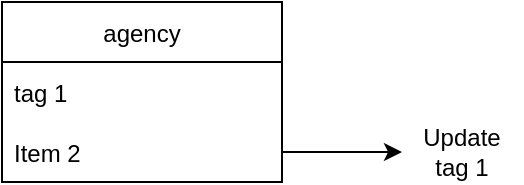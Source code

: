 <mxfile version="20.2.1" type="github">
  <diagram id="pMBBul6f_d_Qe1jMEzPH" name="Page-1">
    <mxGraphModel dx="1328" dy="594" grid="0" gridSize="10" guides="1" tooltips="1" connect="1" arrows="1" fold="1" page="1" pageScale="1" pageWidth="4681" pageHeight="3300" math="0" shadow="0">
      <root>
        <mxCell id="0" />
        <mxCell id="1" parent="0" />
        <mxCell id="woKHRuvvn5QKjZrDq-fE-1" value="agency" style="swimlane;fontStyle=0;childLayout=stackLayout;horizontal=1;startSize=30;horizontalStack=0;resizeParent=1;resizeParentMax=0;resizeLast=0;collapsible=1;marginBottom=0;" vertex="1" parent="1">
          <mxGeometry x="160" y="160" width="140" height="90" as="geometry" />
        </mxCell>
        <mxCell id="woKHRuvvn5QKjZrDq-fE-2" value="tag 1" style="text;strokeColor=none;fillColor=none;align=left;verticalAlign=middle;spacingLeft=4;spacingRight=4;overflow=hidden;points=[[0,0.5],[1,0.5]];portConstraint=eastwest;rotatable=0;" vertex="1" parent="woKHRuvvn5QKjZrDq-fE-1">
          <mxGeometry y="30" width="140" height="30" as="geometry" />
        </mxCell>
        <mxCell id="woKHRuvvn5QKjZrDq-fE-3" value="Item 2" style="text;strokeColor=none;fillColor=none;align=left;verticalAlign=middle;spacingLeft=4;spacingRight=4;overflow=hidden;points=[[0,0.5],[1,0.5]];portConstraint=eastwest;rotatable=0;" vertex="1" parent="woKHRuvvn5QKjZrDq-fE-1">
          <mxGeometry y="60" width="140" height="30" as="geometry" />
        </mxCell>
        <mxCell id="woKHRuvvn5QKjZrDq-fE-5" value="Update tag 1" style="text;html=1;strokeColor=none;fillColor=none;align=center;verticalAlign=middle;whiteSpace=wrap;rounded=0;" vertex="1" parent="1">
          <mxGeometry x="360" y="220" width="60" height="30" as="geometry" />
        </mxCell>
        <mxCell id="woKHRuvvn5QKjZrDq-fE-6" style="edgeStyle=orthogonalEdgeStyle;rounded=0;orthogonalLoop=1;jettySize=auto;html=1;" edge="1" parent="1" source="woKHRuvvn5QKjZrDq-fE-3" target="woKHRuvvn5QKjZrDq-fE-5">
          <mxGeometry relative="1" as="geometry" />
        </mxCell>
      </root>
    </mxGraphModel>
  </diagram>
</mxfile>
